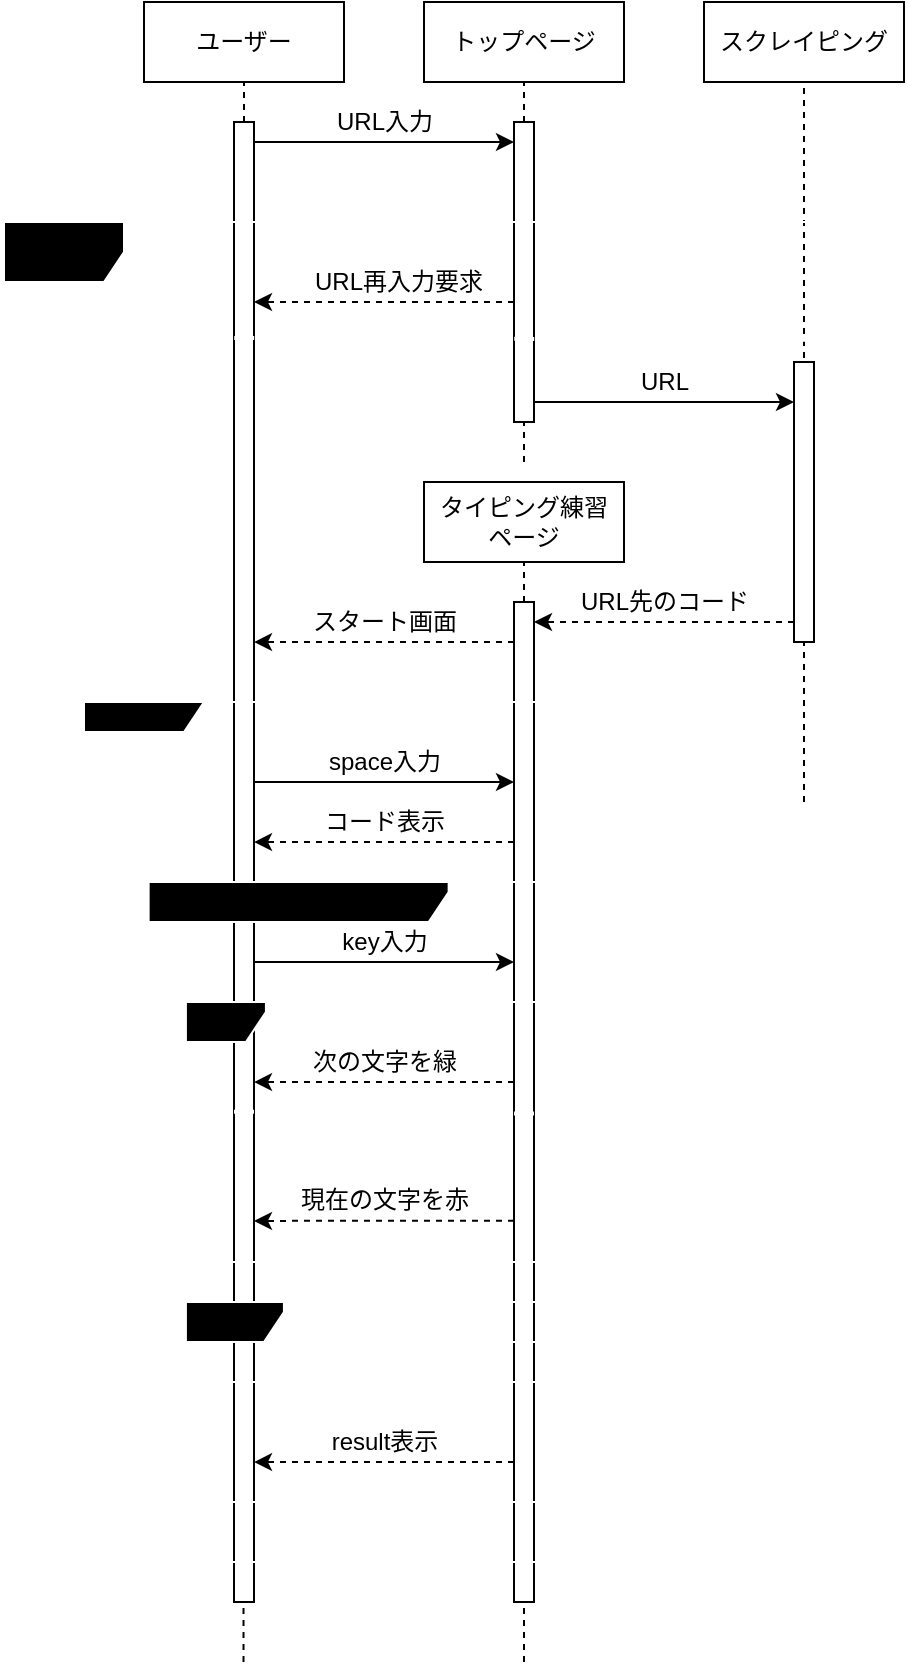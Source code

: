 <mxfile version="13.6.2">
    <diagram id="kgpKYQtTHZ0yAKxKKP6v" name="Page-1">
        <mxGraphModel dx="1586" dy="432" grid="1" gridSize="10" guides="1" tooltips="1" connect="1" arrows="1" fold="1" page="1" pageScale="1" pageWidth="850" pageHeight="1100" math="0" shadow="0">
            <root>
                <mxCell id="0"/>
                <mxCell id="1" parent="0"/>
                <mxCell id="AaHn_McgF39yL-Kbc4Kt-49" style="edgeStyle=orthogonalEdgeStyle;rounded=0;orthogonalLoop=1;jettySize=auto;html=1;dashed=1;" parent="1" source="AaHn_McgF39yL-Kbc4Kt-76" target="AaHn_McgF39yL-Kbc4Kt-60" edge="1">
                    <mxGeometry relative="1" as="geometry">
                        <mxPoint x="155" y="390.034" as="sourcePoint"/>
                        <mxPoint x="120" y="390.0" as="targetPoint"/>
                        <Array as="points">
                            <mxPoint x="50" y="390"/>
                            <mxPoint x="50" y="390"/>
                        </Array>
                    </mxGeometry>
                </mxCell>
                <mxCell id="2" value="スタート画面" style="text;html=1;align=center;verticalAlign=middle;resizable=0;points=[];autosize=1;" parent="1" vertex="1">
                    <mxGeometry x="-115" y="380" width="90" height="20" as="geometry"/>
                </mxCell>
                <mxCell id="AaHn_McgF39yL-Kbc4Kt-54" style="edgeStyle=orthogonalEdgeStyle;rounded=0;orthogonalLoop=1;jettySize=auto;html=1;" parent="1" source="hByHUkpqKGSpUHgn_bRm-10" edge="1">
                    <mxGeometry relative="1" as="geometry">
                        <mxPoint x="-5" y="150" as="targetPoint"/>
                        <Array as="points">
                            <mxPoint x="-80" y="150"/>
                            <mxPoint x="-80" y="150"/>
                        </Array>
                        <mxPoint x="-135" y="150.034" as="sourcePoint"/>
                    </mxGeometry>
                </mxCell>
                <mxCell id="AaHn_McgF39yL-Kbc4Kt-67" value="トップページ" style="rounded=0;whiteSpace=wrap;html=1;" parent="1" vertex="1">
                    <mxGeometry x="-50" y="80" width="100" height="40" as="geometry"/>
                </mxCell>
                <mxCell id="AaHn_McgF39yL-Kbc4Kt-68" value="" style="endArrow=none;dashed=1;html=1;entryX=0.5;entryY=1;entryDx=0;entryDy=0;" parent="1" source="AaHn_McgF39yL-Kbc4Kt-69" target="AaHn_McgF39yL-Kbc4Kt-67" edge="1">
                    <mxGeometry width="50" height="50" relative="1" as="geometry">
                        <mxPoint y="360" as="sourcePoint"/>
                        <mxPoint x="70" y="180" as="targetPoint"/>
                    </mxGeometry>
                </mxCell>
                <mxCell id="hByHUkpqKGSpUHgn_bRm-13" style="edgeStyle=orthogonalEdgeStyle;rounded=0;orthogonalLoop=1;jettySize=auto;html=1;dashed=1;" parent="1" source="AaHn_McgF39yL-Kbc4Kt-69" target="hByHUkpqKGSpUHgn_bRm-10" edge="1">
                    <mxGeometry relative="1" as="geometry">
                        <Array as="points">
                            <mxPoint x="-50" y="230"/>
                            <mxPoint x="-50" y="230"/>
                        </Array>
                    </mxGeometry>
                </mxCell>
                <mxCell id="hByHUkpqKGSpUHgn_bRm-15" style="edgeStyle=orthogonalEdgeStyle;rounded=0;orthogonalLoop=1;jettySize=auto;html=1;" parent="1" source="AaHn_McgF39yL-Kbc4Kt-69" target="AaHn_McgF39yL-Kbc4Kt-76" edge="1">
                    <mxGeometry relative="1" as="geometry">
                        <Array as="points">
                            <mxPoint x="80" y="280"/>
                            <mxPoint x="80" y="280"/>
                        </Array>
                    </mxGeometry>
                </mxCell>
                <mxCell id="AaHn_McgF39yL-Kbc4Kt-69" value="" style="rounded=0;whiteSpace=wrap;html=1;" parent="1" vertex="1">
                    <mxGeometry x="-5" y="140" width="10" height="150" as="geometry"/>
                </mxCell>
                <mxCell id="AaHn_McgF39yL-Kbc4Kt-70" value="" style="endArrow=none;dashed=1;html=1;entryX=0.5;entryY=1;entryDx=0;entryDy=0;" parent="1" target="AaHn_McgF39yL-Kbc4Kt-69" edge="1">
                    <mxGeometry width="50" height="50" relative="1" as="geometry">
                        <mxPoint y="310" as="sourcePoint"/>
                        <mxPoint y="120" as="targetPoint"/>
                    </mxGeometry>
                </mxCell>
                <mxCell id="AaHn_McgF39yL-Kbc4Kt-58" value="タイピング練習&lt;br&gt;ページ" style="rounded=0;whiteSpace=wrap;html=1;" parent="1" vertex="1">
                    <mxGeometry x="-50" y="320" width="100" height="40" as="geometry"/>
                </mxCell>
                <mxCell id="AaHn_McgF39yL-Kbc4Kt-59" value="" style="endArrow=none;dashed=1;html=1;entryX=0.5;entryY=1;entryDx=0;entryDy=0;" parent="1" source="AaHn_McgF39yL-Kbc4Kt-60" target="AaHn_McgF39yL-Kbc4Kt-58" edge="1">
                    <mxGeometry width="50" height="50" relative="1" as="geometry">
                        <mxPoint y="600" as="sourcePoint"/>
                        <mxPoint x="70" y="420" as="targetPoint"/>
                    </mxGeometry>
                </mxCell>
                <mxCell id="AaHn_McgF39yL-Kbc4Kt-83" style="edgeStyle=orthogonalEdgeStyle;rounded=0;orthogonalLoop=1;jettySize=auto;html=1;dashed=1;" parent="1" source="AaHn_McgF39yL-Kbc4Kt-60" edge="1">
                    <mxGeometry relative="1" as="geometry">
                        <Array as="points">
                            <mxPoint x="-60" y="400"/>
                            <mxPoint x="-60" y="400"/>
                        </Array>
                        <mxPoint x="-135" y="400.034" as="targetPoint"/>
                    </mxGeometry>
                </mxCell>
                <mxCell id="AaHn_McgF39yL-Kbc4Kt-60" value="" style="rounded=0;whiteSpace=wrap;html=1;" parent="1" vertex="1">
                    <mxGeometry x="-5" y="380" width="10" height="500" as="geometry"/>
                </mxCell>
                <mxCell id="AaHn_McgF39yL-Kbc4Kt-74" value="スクレイピング" style="rounded=0;whiteSpace=wrap;html=1;" parent="1" vertex="1">
                    <mxGeometry x="90" y="80" width="100" height="40" as="geometry"/>
                </mxCell>
                <mxCell id="AaHn_McgF39yL-Kbc4Kt-86" value="URL先のコード" style="text;html=1;align=center;verticalAlign=middle;resizable=0;points=[];autosize=1;" parent="1" vertex="1">
                    <mxGeometry x="20" y="370" width="100" height="20" as="geometry"/>
                </mxCell>
                <mxCell id="AaHn_McgF39yL-Kbc4Kt-92" value="URL入力" style="text;html=1;align=center;verticalAlign=middle;resizable=0;points=[];autosize=1;" parent="1" vertex="1">
                    <mxGeometry x="-100" y="130" width="60" height="20" as="geometry"/>
                </mxCell>
                <mxCell id="hByHUkpqKGSpUHgn_bRm-8" value="ユーザー" style="rounded=0;whiteSpace=wrap;html=1;" parent="1" vertex="1">
                    <mxGeometry x="-190" y="80" width="100" height="40" as="geometry"/>
                </mxCell>
                <mxCell id="hByHUkpqKGSpUHgn_bRm-9" value="" style="endArrow=none;dashed=1;html=1;entryX=0.5;entryY=1;entryDx=0;entryDy=0;" parent="1" source="hByHUkpqKGSpUHgn_bRm-10" target="hByHUkpqKGSpUHgn_bRm-8" edge="1">
                    <mxGeometry width="50" height="50" relative="1" as="geometry">
                        <mxPoint x="-140" y="440" as="sourcePoint"/>
                        <mxPoint x="60" y="120" as="targetPoint"/>
                    </mxGeometry>
                </mxCell>
                <mxCell id="hByHUkpqKGSpUHgn_bRm-10" value="" style="rounded=0;whiteSpace=wrap;html=1;" parent="1" vertex="1">
                    <mxGeometry x="-145" y="140" width="10" height="740" as="geometry"/>
                </mxCell>
                <mxCell id="hByHUkpqKGSpUHgn_bRm-11" value="" style="endArrow=none;dashed=1;html=1;entryX=0.5;entryY=1;entryDx=0;entryDy=0;" parent="1" edge="1">
                    <mxGeometry width="50" height="50" relative="1" as="geometry">
                        <mxPoint x="-140.24" y="910" as="sourcePoint"/>
                        <mxPoint x="-140.24" y="880.0" as="targetPoint"/>
                    </mxGeometry>
                </mxCell>
                <mxCell id="hByHUkpqKGSpUHgn_bRm-14" value="" style="endArrow=none;dashed=1;html=1;entryX=0.5;entryY=1;entryDx=0;entryDy=0;" parent="1" target="AaHn_McgF39yL-Kbc4Kt-74" edge="1">
                    <mxGeometry width="50" height="50" relative="1" as="geometry">
                        <mxPoint x="140" y="480" as="sourcePoint"/>
                        <mxPoint x="157.5" y="400.0" as="targetPoint"/>
                    </mxGeometry>
                </mxCell>
                <mxCell id="hByHUkpqKGSpUHgn_bRm-24" value="" style="endArrow=none;dashed=1;html=1;dashPattern=1 1;strokeWidth=2;fillColor=#f8cecc;strokeColor=#FFFFFF;exitX=-0.002;exitY=0.086;exitDx=0;exitDy=0;exitPerimeter=0;" parent="1" edge="1">
                    <mxGeometry width="50" height="50" relative="1" as="geometry">
                        <mxPoint x="-260.88" y="247.62" as="sourcePoint"/>
                        <mxPoint x="180" y="249" as="targetPoint"/>
                    </mxGeometry>
                </mxCell>
                <mxCell id="hByHUkpqKGSpUHgn_bRm-25" value="&lt;font color=&quot;#ffffff&quot;&gt;[URL無効]&lt;/font&gt;" style="text;html=1;strokeColor=none;fillColor=none;align=center;verticalAlign=middle;whiteSpace=wrap;rounded=0;" parent="1" vertex="1">
                    <mxGeometry x="-121.92" y="190" width="71.92" height="20" as="geometry"/>
                </mxCell>
                <mxCell id="hByHUkpqKGSpUHgn_bRm-27" value="&lt;font color=&quot;#ffffff&quot;&gt;[URL有効]&lt;/font&gt;" style="text;html=1;strokeColor=none;fillColor=none;align=center;verticalAlign=middle;whiteSpace=wrap;rounded=0;" parent="1" vertex="1">
                    <mxGeometry x="-121.92" y="250" width="71.92" height="20" as="geometry"/>
                </mxCell>
                <mxCell id="hByHUkpqKGSpUHgn_bRm-16" value="URL再入力要求" style="text;html=1;align=center;verticalAlign=middle;resizable=0;points=[];autosize=1;" parent="1" vertex="1">
                    <mxGeometry x="-112.683" y="210" width="100" height="20" as="geometry"/>
                </mxCell>
                <mxCell id="AaHn_McgF39yL-Kbc4Kt-94" value="URL" style="text;html=1;align=center;verticalAlign=middle;resizable=0;points=[];autosize=1;" parent="1" vertex="1">
                    <mxGeometry x="49.997" y="260" width="40" height="20" as="geometry"/>
                </mxCell>
                <mxCell id="AaHn_McgF39yL-Kbc4Kt-76" value="" style="rounded=0;whiteSpace=wrap;html=1;" parent="1" vertex="1">
                    <mxGeometry x="135" y="260" width="10" height="140" as="geometry"/>
                </mxCell>
                <mxCell id="5" value="loop[1, コードの文字数]" style="shape=umlFrame;whiteSpace=wrap;html=1;fontStyle=1;width=150;height=20;strokeColor=#FFFFFF;fillColor=#000000;" vertex="1" parent="1">
                    <mxGeometry x="-187.68" y="520" width="250" height="250" as="geometry"/>
                </mxCell>
                <mxCell id="7" style="edgeStyle=orthogonalEdgeStyle;rounded=0;orthogonalLoop=1;jettySize=auto;html=1;" edge="1" parent="1">
                    <mxGeometry relative="1" as="geometry">
                        <mxPoint x="-5" y="470" as="targetPoint"/>
                        <Array as="points">
                            <mxPoint x="-80" y="470"/>
                            <mxPoint x="-80" y="470"/>
                        </Array>
                        <mxPoint x="-135" y="470" as="sourcePoint"/>
                    </mxGeometry>
                </mxCell>
                <mxCell id="8" value="space入力" style="text;html=1;align=center;verticalAlign=middle;resizable=0;points=[];autosize=1;" vertex="1" parent="1">
                    <mxGeometry x="-105" y="450" width="70" height="20" as="geometry"/>
                </mxCell>
                <mxCell id="9" value="コード表示" style="text;html=1;align=center;verticalAlign=middle;resizable=0;points=[];autosize=1;" vertex="1" parent="1">
                    <mxGeometry x="-110" y="480" width="80" height="20" as="geometry"/>
                </mxCell>
                <mxCell id="10" style="edgeStyle=orthogonalEdgeStyle;rounded=0;orthogonalLoop=1;jettySize=auto;html=1;dashed=1;" edge="1" parent="1">
                    <mxGeometry relative="1" as="geometry">
                        <Array as="points">
                            <mxPoint x="-60" y="500"/>
                            <mxPoint x="-60" y="500"/>
                        </Array>
                        <mxPoint x="-135" y="500.034" as="targetPoint"/>
                        <mxPoint x="-5" y="500" as="sourcePoint"/>
                    </mxGeometry>
                </mxCell>
                <mxCell id="12" value="" style="endArrow=none;dashed=1;html=1;entryX=0.5;entryY=1;entryDx=0;entryDy=0;" edge="1" parent="1">
                    <mxGeometry width="50" height="50" relative="1" as="geometry">
                        <mxPoint x="-8.527e-14" y="910" as="sourcePoint"/>
                        <mxPoint x="-8.527e-14" y="880.0" as="targetPoint"/>
                    </mxGeometry>
                </mxCell>
                <mxCell id="13" style="edgeStyle=orthogonalEdgeStyle;rounded=0;orthogonalLoop=1;jettySize=auto;html=1;" edge="1" parent="1">
                    <mxGeometry relative="1" as="geometry">
                        <mxPoint x="-5" y="560" as="targetPoint"/>
                        <Array as="points">
                            <mxPoint x="-80" y="560"/>
                            <mxPoint x="-80" y="560"/>
                        </Array>
                        <mxPoint x="-135" y="560" as="sourcePoint"/>
                    </mxGeometry>
                </mxCell>
                <mxCell id="14" value="key入力" style="text;html=1;align=center;verticalAlign=middle;resizable=0;points=[];autosize=1;" vertex="1" parent="1">
                    <mxGeometry x="-100" y="540" width="60" height="20" as="geometry"/>
                </mxCell>
                <mxCell id="15" value="alt" style="shape=umlFrame;whiteSpace=wrap;html=1;fontStyle=1;width=40;height=20;fillColor=#000000;strokeColor=#FFFFFF;" vertex="1" parent="1">
                    <mxGeometry x="-169.04" y="580" width="189.04" height="130" as="geometry"/>
                </mxCell>
                <mxCell id="17" value="&lt;font color=&quot;#ffffff&quot;&gt;[正しい入力]&lt;/font&gt;" style="text;html=1;strokeColor=none;fillColor=none;align=center;verticalAlign=middle;whiteSpace=wrap;rounded=0;" vertex="1" parent="1">
                    <mxGeometry x="-115" y="580" width="71.92" height="20" as="geometry"/>
                </mxCell>
                <mxCell id="18" value="次の文字を緑" style="text;html=1;align=center;verticalAlign=middle;resizable=0;points=[];autosize=1;" vertex="1" parent="1">
                    <mxGeometry x="-115" y="600" width="90" height="20" as="geometry"/>
                </mxCell>
                <mxCell id="19" style="edgeStyle=orthogonalEdgeStyle;rounded=0;orthogonalLoop=1;jettySize=auto;html=1;dashed=1;" edge="1" parent="1">
                    <mxGeometry relative="1" as="geometry">
                        <Array as="points">
                            <mxPoint x="-90" y="620"/>
                            <mxPoint x="-90" y="620"/>
                        </Array>
                        <mxPoint x="-135" y="620.034" as="targetPoint"/>
                        <mxPoint x="-5" y="620" as="sourcePoint"/>
                    </mxGeometry>
                </mxCell>
                <mxCell id="20" value="現在の文字を赤" style="text;html=1;align=center;verticalAlign=middle;resizable=0;points=[];autosize=1;" vertex="1" parent="1">
                    <mxGeometry x="-120" y="669.43" width="100" height="20" as="geometry"/>
                </mxCell>
                <mxCell id="21" style="edgeStyle=orthogonalEdgeStyle;rounded=0;orthogonalLoop=1;jettySize=auto;html=1;dashed=1;" edge="1" parent="1">
                    <mxGeometry relative="1" as="geometry">
                        <Array as="points">
                            <mxPoint x="-90" y="689.43"/>
                            <mxPoint x="-90" y="689.43"/>
                        </Array>
                        <mxPoint x="-135" y="689.464" as="targetPoint"/>
                        <mxPoint x="-5" y="689.43" as="sourcePoint"/>
                    </mxGeometry>
                </mxCell>
                <mxCell id="22" value="" style="endArrow=none;dashed=1;html=1;dashPattern=1 1;strokeWidth=2;fillColor=#f8cecc;entryX=1.005;entryY=0.43;entryDx=0;entryDy=0;entryPerimeter=0;strokeColor=#FFFFFF;" edge="1" parent="1" target="15">
                    <mxGeometry width="50" height="50" relative="1" as="geometry">
                        <mxPoint x="-165" y="634.71" as="sourcePoint"/>
                        <mxPoint x="10" y="635" as="targetPoint"/>
                    </mxGeometry>
                </mxCell>
                <mxCell id="23" value="&lt;font color=&quot;#ffffff&quot;&gt;[誤った入力]&lt;/font&gt;" style="text;html=1;strokeColor=none;fillColor=none;align=center;verticalAlign=middle;whiteSpace=wrap;rounded=0;" vertex="1" parent="1">
                    <mxGeometry x="-115" y="635" width="71.92" height="20" as="geometry"/>
                </mxCell>
                <mxCell id="24" value="break" style="shape=umlFrame;whiteSpace=wrap;html=1;fontStyle=1;width=49;height=20;fillColor=#000000;strokeColor=#FFFFFF;" vertex="1" parent="1">
                    <mxGeometry x="-169.04" y="730" width="189.04" height="20" as="geometry"/>
                </mxCell>
                <mxCell id="25" value="&lt;font color=&quot;#ffffff&quot;&gt;[limit = 0]&lt;/font&gt;" style="text;html=1;strokeColor=none;fillColor=none;align=center;verticalAlign=middle;whiteSpace=wrap;rounded=0;" vertex="1" parent="1">
                    <mxGeometry x="-106.92" y="730" width="71.92" height="20" as="geometry"/>
                </mxCell>
                <mxCell id="28" value="result表示" style="text;html=1;align=center;verticalAlign=middle;resizable=0;points=[];autosize=1;" vertex="1" parent="1">
                    <mxGeometry x="-105" y="790" width="70" height="20" as="geometry"/>
                </mxCell>
                <mxCell id="29" style="edgeStyle=orthogonalEdgeStyle;rounded=0;orthogonalLoop=1;jettySize=auto;html=1;dashed=1;" edge="1" parent="1">
                    <mxGeometry relative="1" as="geometry">
                        <Array as="points">
                            <mxPoint x="-90" y="810"/>
                            <mxPoint x="-90" y="810"/>
                        </Array>
                        <mxPoint x="-135" y="810.034" as="targetPoint"/>
                        <mxPoint x="-5" y="810.0" as="sourcePoint"/>
                    </mxGeometry>
                </mxCell>
                <mxCell id="27" value="loop" style="shape=umlFrame;whiteSpace=wrap;html=1;fontStyle=1;width=60;height=15;strokeColor=#FFFFFF;fillColor=#000000;" vertex="1" parent="1">
                    <mxGeometry x="-220" y="430" width="310" height="400" as="geometry"/>
                </mxCell>
                <mxCell id="26" value="alt" style="shape=umlFrame;whiteSpace=wrap;html=1;fontStyle=1;strokeColor=#FFFFFF;fillColor=#000000;" vertex="1" parent="1">
                    <mxGeometry x="-260" y="190" width="440" height="670" as="geometry"/>
                </mxCell>
            </root>
        </mxGraphModel>
    </diagram>
</mxfile>